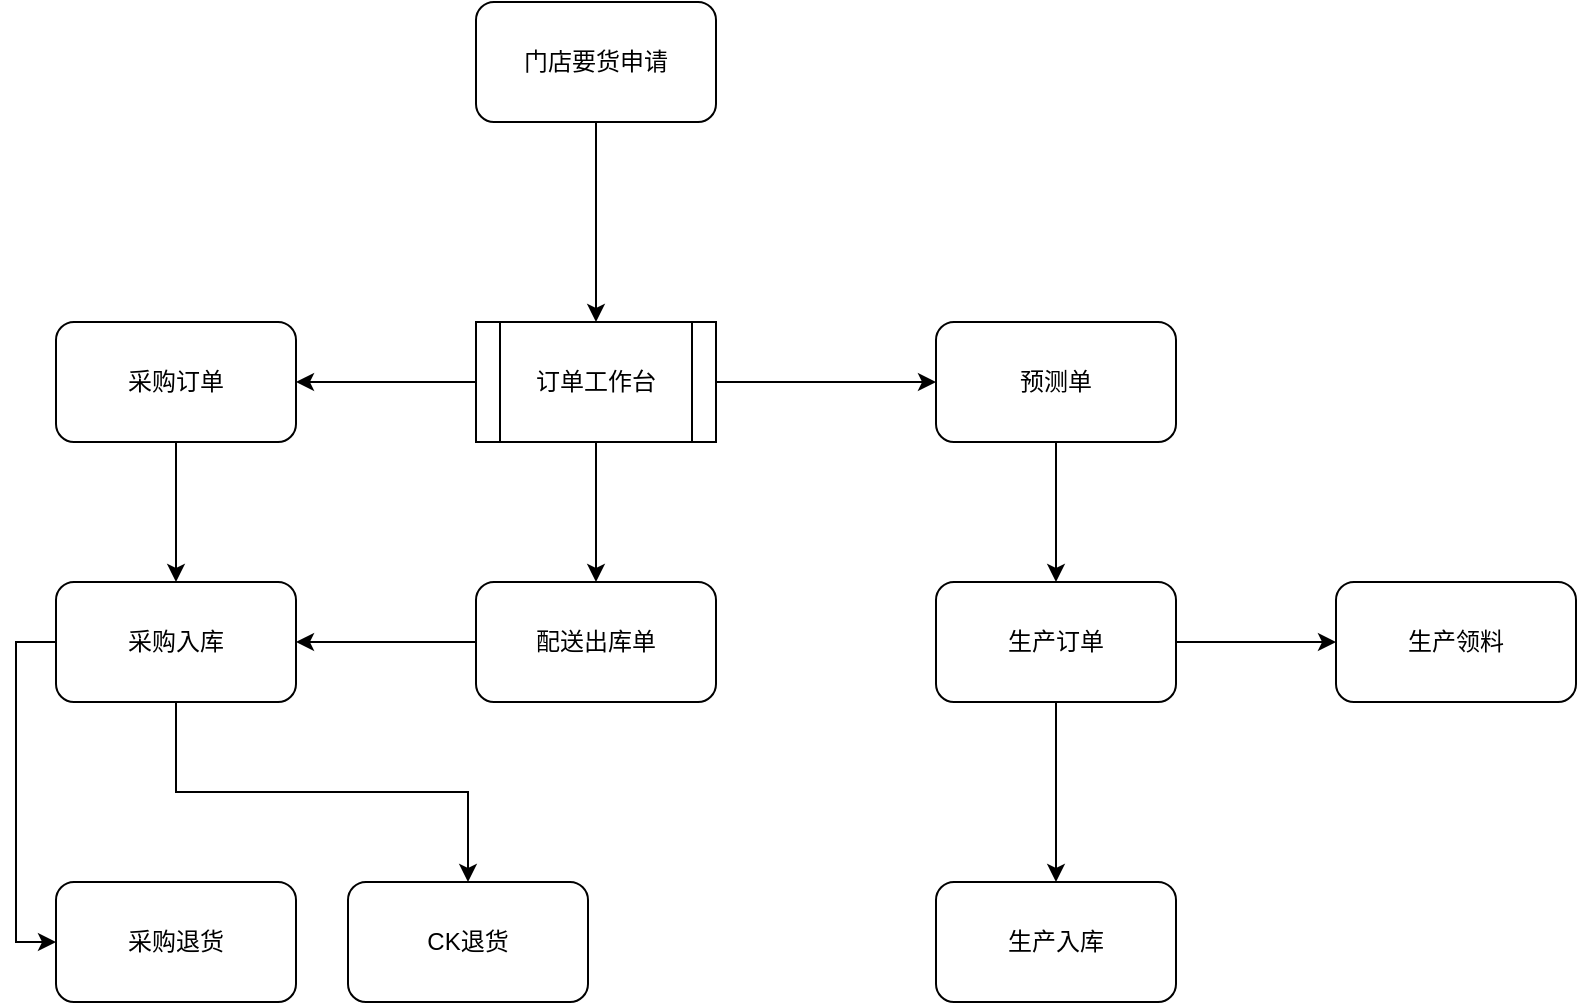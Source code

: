 <mxfile version="24.8.4">
  <diagram id="C5RBs43oDa-KdzZeNtuy" name="Page-1">
    <mxGraphModel dx="1434" dy="827" grid="1" gridSize="10" guides="1" tooltips="1" connect="1" arrows="1" fold="1" page="1" pageScale="1" pageWidth="827" pageHeight="1169" math="0" shadow="0">
      <root>
        <mxCell id="WIyWlLk6GJQsqaUBKTNV-0" />
        <mxCell id="WIyWlLk6GJQsqaUBKTNV-1" parent="WIyWlLk6GJQsqaUBKTNV-0" />
        <mxCell id="0YbrWCogGKcdEUkd8Dzl-12" style="edgeStyle=orthogonalEdgeStyle;rounded=0;orthogonalLoop=1;jettySize=auto;html=1;exitX=0.5;exitY=1;exitDx=0;exitDy=0;entryX=0.5;entryY=0;entryDx=0;entryDy=0;" edge="1" parent="WIyWlLk6GJQsqaUBKTNV-1" source="0YbrWCogGKcdEUkd8Dzl-0" target="0YbrWCogGKcdEUkd8Dzl-2">
          <mxGeometry relative="1" as="geometry" />
        </mxCell>
        <mxCell id="0YbrWCogGKcdEUkd8Dzl-0" value="门店要货申请" style="rounded=1;whiteSpace=wrap;html=1;" vertex="1" parent="WIyWlLk6GJQsqaUBKTNV-1">
          <mxGeometry x="244" y="40" width="120" height="60" as="geometry" />
        </mxCell>
        <mxCell id="0YbrWCogGKcdEUkd8Dzl-13" style="edgeStyle=orthogonalEdgeStyle;rounded=0;orthogonalLoop=1;jettySize=auto;html=1;exitX=0;exitY=0.5;exitDx=0;exitDy=0;" edge="1" parent="WIyWlLk6GJQsqaUBKTNV-1" source="0YbrWCogGKcdEUkd8Dzl-2" target="0YbrWCogGKcdEUkd8Dzl-3">
          <mxGeometry relative="1" as="geometry" />
        </mxCell>
        <mxCell id="0YbrWCogGKcdEUkd8Dzl-14" style="edgeStyle=orthogonalEdgeStyle;rounded=0;orthogonalLoop=1;jettySize=auto;html=1;exitX=0.5;exitY=1;exitDx=0;exitDy=0;entryX=0.5;entryY=0;entryDx=0;entryDy=0;" edge="1" parent="WIyWlLk6GJQsqaUBKTNV-1" source="0YbrWCogGKcdEUkd8Dzl-2" target="0YbrWCogGKcdEUkd8Dzl-5">
          <mxGeometry relative="1" as="geometry" />
        </mxCell>
        <mxCell id="0YbrWCogGKcdEUkd8Dzl-15" style="edgeStyle=orthogonalEdgeStyle;rounded=0;orthogonalLoop=1;jettySize=auto;html=1;exitX=1;exitY=0.5;exitDx=0;exitDy=0;entryX=0;entryY=0.5;entryDx=0;entryDy=0;" edge="1" parent="WIyWlLk6GJQsqaUBKTNV-1" source="0YbrWCogGKcdEUkd8Dzl-2" target="0YbrWCogGKcdEUkd8Dzl-4">
          <mxGeometry relative="1" as="geometry" />
        </mxCell>
        <mxCell id="0YbrWCogGKcdEUkd8Dzl-2" value="订单工作台" style="shape=process;whiteSpace=wrap;html=1;backgroundOutline=1;" vertex="1" parent="WIyWlLk6GJQsqaUBKTNV-1">
          <mxGeometry x="244" y="200" width="120" height="60" as="geometry" />
        </mxCell>
        <mxCell id="0YbrWCogGKcdEUkd8Dzl-16" style="edgeStyle=orthogonalEdgeStyle;rounded=0;orthogonalLoop=1;jettySize=auto;html=1;exitX=0.5;exitY=1;exitDx=0;exitDy=0;entryX=0.5;entryY=0;entryDx=0;entryDy=0;" edge="1" parent="WIyWlLk6GJQsqaUBKTNV-1" source="0YbrWCogGKcdEUkd8Dzl-3" target="0YbrWCogGKcdEUkd8Dzl-6">
          <mxGeometry relative="1" as="geometry" />
        </mxCell>
        <mxCell id="0YbrWCogGKcdEUkd8Dzl-3" value="采购订单" style="rounded=1;whiteSpace=wrap;html=1;" vertex="1" parent="WIyWlLk6GJQsqaUBKTNV-1">
          <mxGeometry x="34" y="200" width="120" height="60" as="geometry" />
        </mxCell>
        <mxCell id="0YbrWCogGKcdEUkd8Dzl-18" style="edgeStyle=orthogonalEdgeStyle;rounded=0;orthogonalLoop=1;jettySize=auto;html=1;exitX=0.5;exitY=1;exitDx=0;exitDy=0;entryX=0.5;entryY=0;entryDx=0;entryDy=0;" edge="1" parent="WIyWlLk6GJQsqaUBKTNV-1" source="0YbrWCogGKcdEUkd8Dzl-4" target="0YbrWCogGKcdEUkd8Dzl-7">
          <mxGeometry relative="1" as="geometry" />
        </mxCell>
        <mxCell id="0YbrWCogGKcdEUkd8Dzl-4" value="预测单" style="rounded=1;whiteSpace=wrap;html=1;" vertex="1" parent="WIyWlLk6GJQsqaUBKTNV-1">
          <mxGeometry x="474" y="200" width="120" height="60" as="geometry" />
        </mxCell>
        <mxCell id="0YbrWCogGKcdEUkd8Dzl-17" style="edgeStyle=orthogonalEdgeStyle;rounded=0;orthogonalLoop=1;jettySize=auto;html=1;exitX=0;exitY=0.5;exitDx=0;exitDy=0;entryX=1;entryY=0.5;entryDx=0;entryDy=0;" edge="1" parent="WIyWlLk6GJQsqaUBKTNV-1" source="0YbrWCogGKcdEUkd8Dzl-5" target="0YbrWCogGKcdEUkd8Dzl-6">
          <mxGeometry relative="1" as="geometry" />
        </mxCell>
        <mxCell id="0YbrWCogGKcdEUkd8Dzl-5" value="配送出库单" style="rounded=1;whiteSpace=wrap;html=1;" vertex="1" parent="WIyWlLk6GJQsqaUBKTNV-1">
          <mxGeometry x="244" y="330" width="120" height="60" as="geometry" />
        </mxCell>
        <mxCell id="0YbrWCogGKcdEUkd8Dzl-21" style="edgeStyle=orthogonalEdgeStyle;rounded=0;orthogonalLoop=1;jettySize=auto;html=1;exitX=0.5;exitY=1;exitDx=0;exitDy=0;entryX=0.5;entryY=0;entryDx=0;entryDy=0;" edge="1" parent="WIyWlLk6GJQsqaUBKTNV-1" source="0YbrWCogGKcdEUkd8Dzl-6" target="0YbrWCogGKcdEUkd8Dzl-11">
          <mxGeometry relative="1" as="geometry">
            <mxPoint x="94" y="420" as="targetPoint" />
          </mxGeometry>
        </mxCell>
        <mxCell id="0YbrWCogGKcdEUkd8Dzl-22" style="edgeStyle=orthogonalEdgeStyle;rounded=0;orthogonalLoop=1;jettySize=auto;html=1;exitX=0;exitY=0.5;exitDx=0;exitDy=0;entryX=0;entryY=0.5;entryDx=0;entryDy=0;" edge="1" parent="WIyWlLk6GJQsqaUBKTNV-1" source="0YbrWCogGKcdEUkd8Dzl-6" target="0YbrWCogGKcdEUkd8Dzl-10">
          <mxGeometry relative="1" as="geometry" />
        </mxCell>
        <mxCell id="0YbrWCogGKcdEUkd8Dzl-6" value="采购入库" style="rounded=1;whiteSpace=wrap;html=1;" vertex="1" parent="WIyWlLk6GJQsqaUBKTNV-1">
          <mxGeometry x="34" y="330" width="120" height="60" as="geometry" />
        </mxCell>
        <mxCell id="0YbrWCogGKcdEUkd8Dzl-19" style="edgeStyle=orthogonalEdgeStyle;rounded=0;orthogonalLoop=1;jettySize=auto;html=1;exitX=1;exitY=0.5;exitDx=0;exitDy=0;entryX=0;entryY=0.5;entryDx=0;entryDy=0;" edge="1" parent="WIyWlLk6GJQsqaUBKTNV-1" source="0YbrWCogGKcdEUkd8Dzl-7" target="0YbrWCogGKcdEUkd8Dzl-8">
          <mxGeometry relative="1" as="geometry" />
        </mxCell>
        <mxCell id="0YbrWCogGKcdEUkd8Dzl-20" style="edgeStyle=orthogonalEdgeStyle;rounded=0;orthogonalLoop=1;jettySize=auto;html=1;exitX=0.5;exitY=1;exitDx=0;exitDy=0;entryX=0.5;entryY=0;entryDx=0;entryDy=0;" edge="1" parent="WIyWlLk6GJQsqaUBKTNV-1" source="0YbrWCogGKcdEUkd8Dzl-7" target="0YbrWCogGKcdEUkd8Dzl-9">
          <mxGeometry relative="1" as="geometry" />
        </mxCell>
        <mxCell id="0YbrWCogGKcdEUkd8Dzl-7" value="生产订单" style="rounded=1;whiteSpace=wrap;html=1;" vertex="1" parent="WIyWlLk6GJQsqaUBKTNV-1">
          <mxGeometry x="474" y="330" width="120" height="60" as="geometry" />
        </mxCell>
        <mxCell id="0YbrWCogGKcdEUkd8Dzl-8" value="生产领料" style="rounded=1;whiteSpace=wrap;html=1;" vertex="1" parent="WIyWlLk6GJQsqaUBKTNV-1">
          <mxGeometry x="674" y="330" width="120" height="60" as="geometry" />
        </mxCell>
        <mxCell id="0YbrWCogGKcdEUkd8Dzl-9" value="生产入库" style="rounded=1;whiteSpace=wrap;html=1;" vertex="1" parent="WIyWlLk6GJQsqaUBKTNV-1">
          <mxGeometry x="474" y="480" width="120" height="60" as="geometry" />
        </mxCell>
        <mxCell id="0YbrWCogGKcdEUkd8Dzl-10" value="采购退货" style="rounded=1;whiteSpace=wrap;html=1;" vertex="1" parent="WIyWlLk6GJQsqaUBKTNV-1">
          <mxGeometry x="34" y="480" width="120" height="60" as="geometry" />
        </mxCell>
        <mxCell id="0YbrWCogGKcdEUkd8Dzl-11" value="CK退货" style="rounded=1;whiteSpace=wrap;html=1;" vertex="1" parent="WIyWlLk6GJQsqaUBKTNV-1">
          <mxGeometry x="180" y="480" width="120" height="60" as="geometry" />
        </mxCell>
      </root>
    </mxGraphModel>
  </diagram>
</mxfile>
